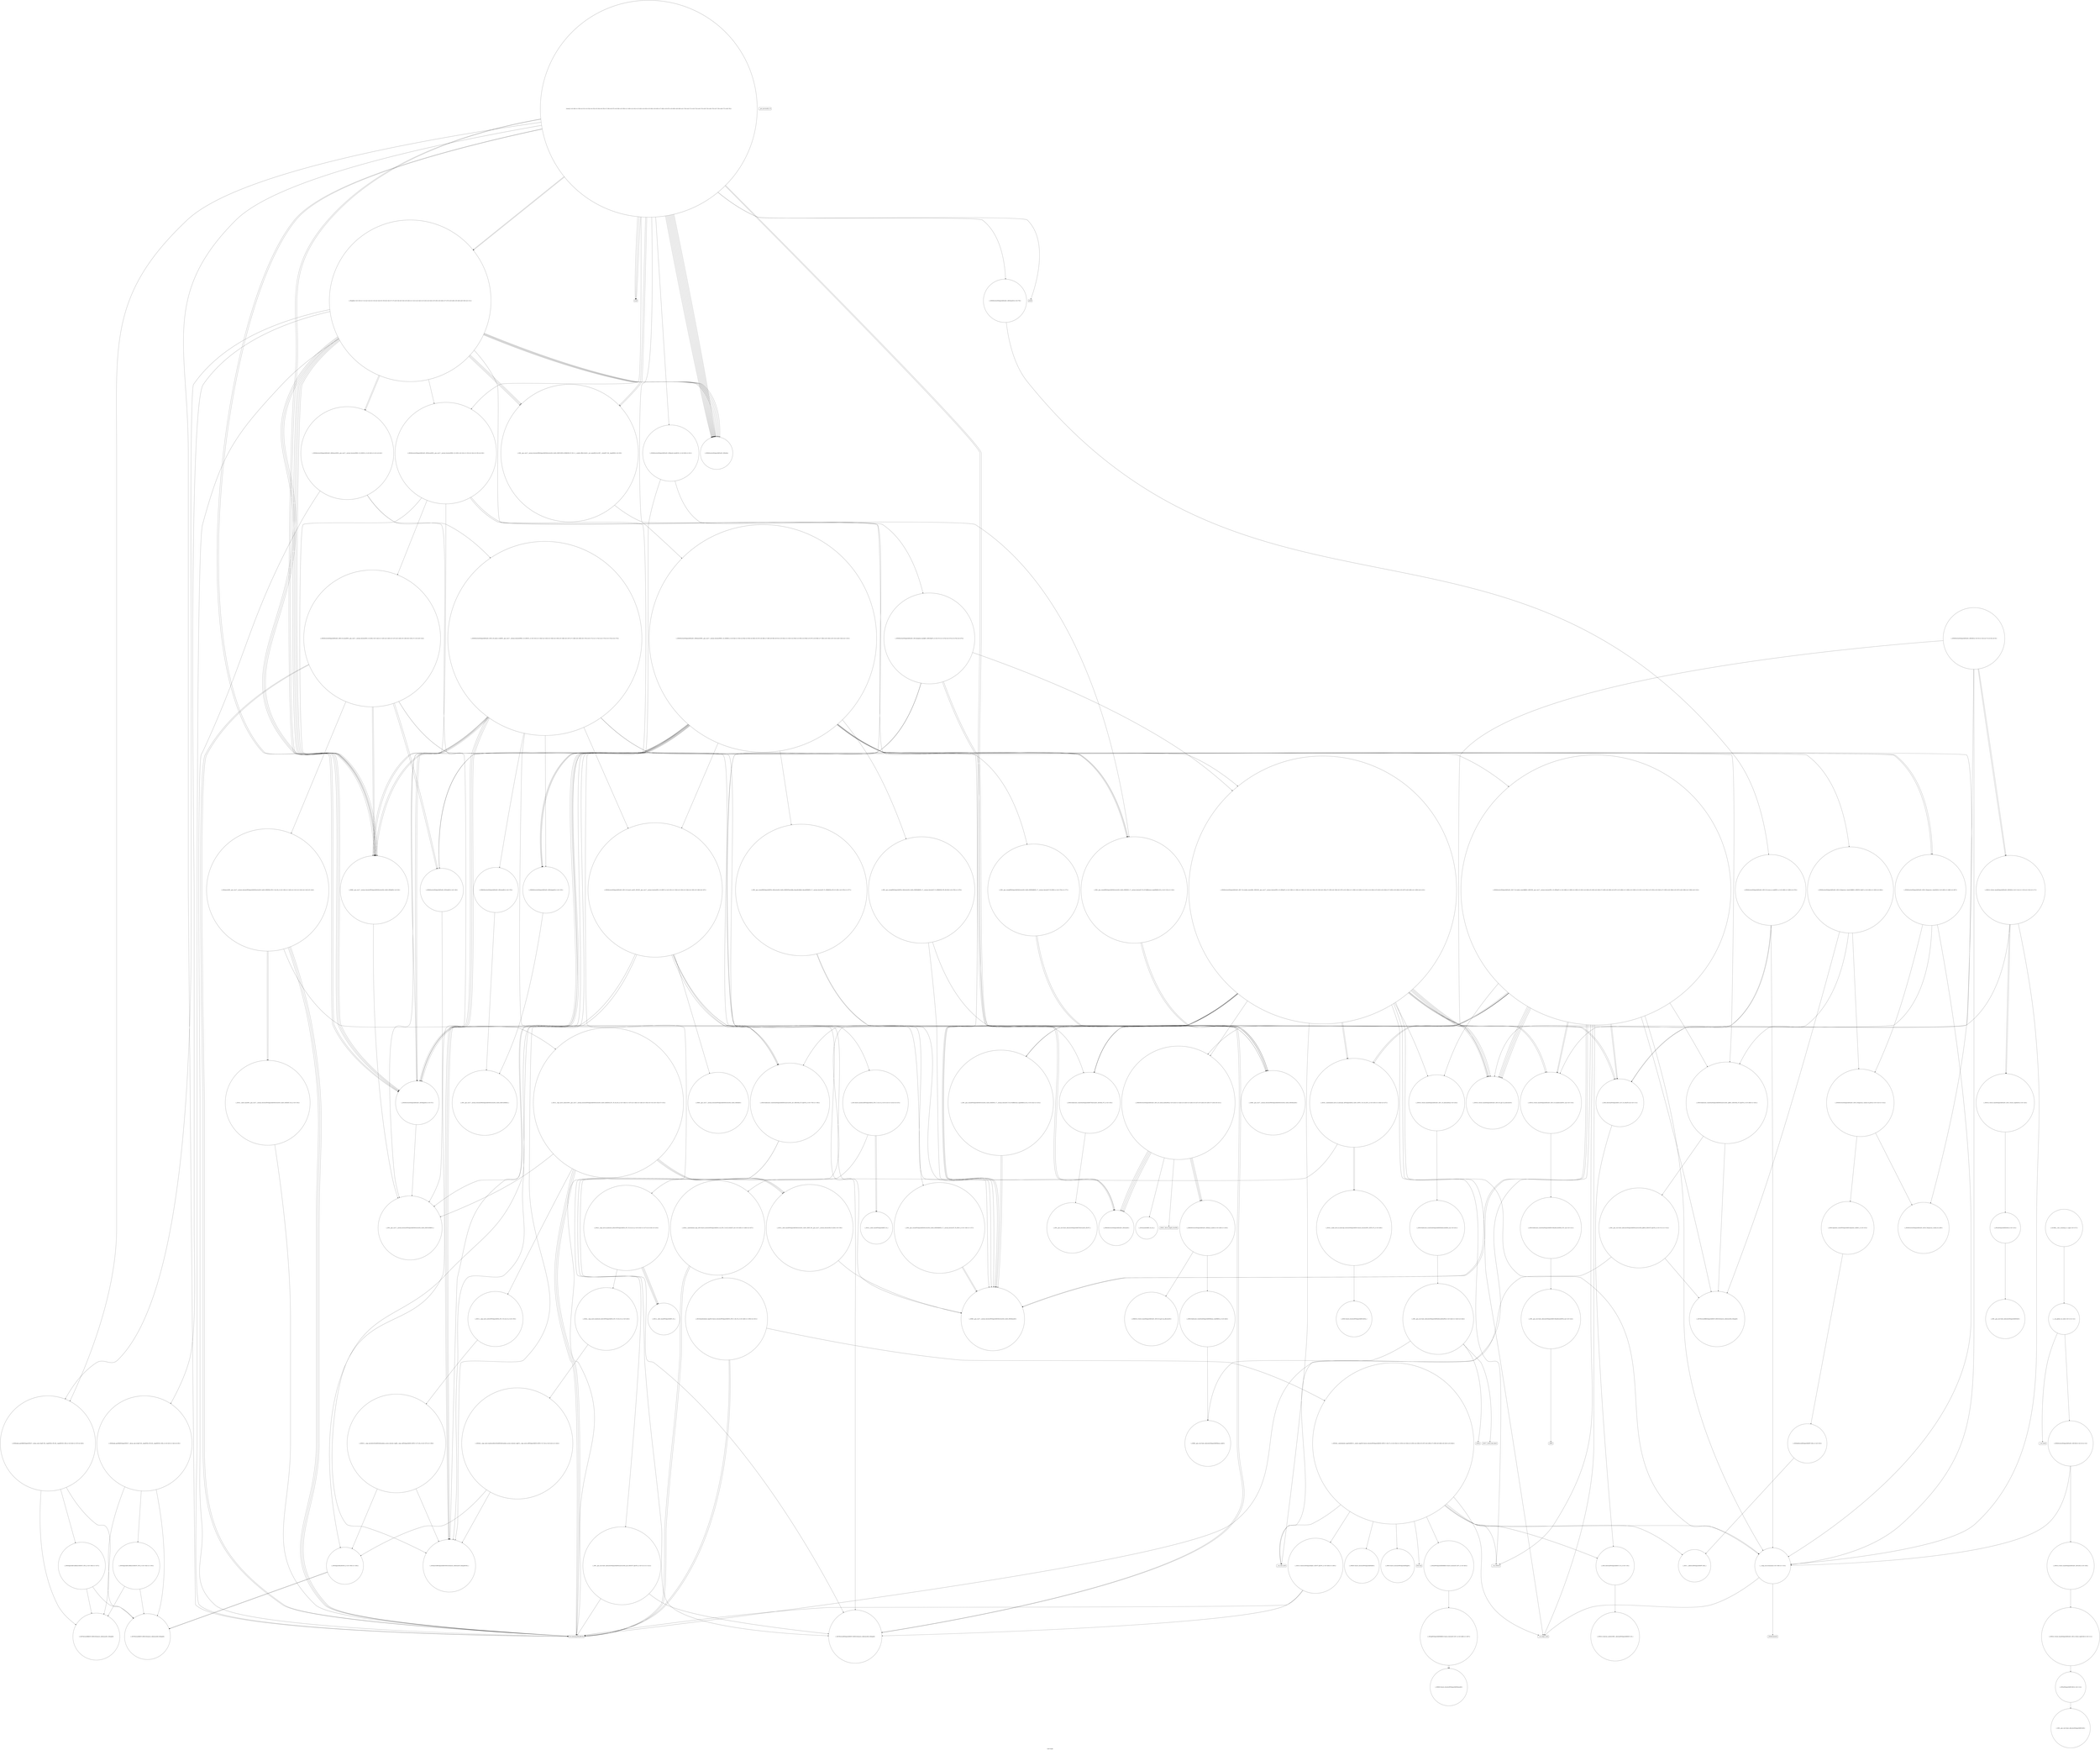 digraph "Call Graph" {
	label="Call Graph";

	Node0x55effb672f00 [shape=record,shape=circle,label="{__cxx_global_var_init|{<s0>1|<s1>2}}"];
	Node0x55effb672f00:s0 -> Node0x55effb672f80[color=black];
	Node0x55effb672f00:s1 -> Node0x55effb982e80[color=black];
	Node0x55effb986a20 [shape=record,shape=circle,label="{_ZNK9__gnu_cxx13new_allocatorISt4pairIiiEE8max_sizeEv}"];
	Node0x55effb983080 [shape=record,shape=Mrecord,label="{llvm.memcpy.p0i8.p0i8.i64}"];
	Node0x55effb984580 [shape=record,shape=circle,label="{_ZSt18uninitialized_copyISt13move_iteratorIPSt4pairIiiEES3_ET0_T_S6_S5_|{<s0>249|<s1>250|<s2>251}}"];
	Node0x55effb984580:s0 -> Node0x55effb983080[color=black];
	Node0x55effb984580:s1 -> Node0x55effb983080[color=black];
	Node0x55effb984580:s2 -> Node0x55effb984600[color=black];
	Node0x55effb983400 [shape=record,shape=circle,label="{_ZSt9make_pairIiRiESt4pairINSt17__decay_and_stripIT_E6__typeENS2_IT0_E6__typeEEOS3_OS6_|{<s0>46|<s1>47|<s2>48}}"];
	Node0x55effb983400:s0 -> Node0x55effb983800[color=black];
	Node0x55effb983400:s1 -> Node0x55effb983780[color=black];
	Node0x55effb983400:s2 -> Node0x55effb983900[color=black];
	Node0x55effb984900 [shape=record,shape=Mrecord,label="{llvm.trap}"];
	Node0x55effb983780 [shape=record,shape=circle,label="{_ZSt7forwardIRiEOT_RNSt16remove_referenceIS1_E4typeE}"];
	Node0x55effb984c80 [shape=record,shape=circle,label="{_ZN9__gnu_cxxeqIPKSt4pairIiiEPS2_St6vectorIS2_SaIS2_EEEEbRKNS_17__normal_iteratorIT_T1_EERKNS9_IT0_SB_EE|{<s0>278|<s1>279}}"];
	Node0x55effb984c80:s0 -> Node0x55effb985c20[color=black];
	Node0x55effb984c80:s1 -> Node0x55effb9857a0[color=black];
	Node0x55effb983b00 [shape=record,shape=Mrecord,label="{__cxa_begin_catch}"];
	Node0x55effb985000 [shape=record,shape=circle,label="{_ZSt7forwardIRKSt4pairIiiEEOT_RNSt16remove_referenceIS4_E4typeE}"];
	Node0x55effb983e80 [shape=record,shape=circle,label="{_ZNSt12_Vector_baseISt4pairIiiESaIS1_EED2Ev|{<s0>114|<s1>115|<s2>116|<s3>117}}"];
	Node0x55effb983e80:s0 -> Node0x55effb984000[color=black];
	Node0x55effb983e80:s1 -> Node0x55effb984080[color=black];
	Node0x55effb983e80:s2 -> Node0x55effb984080[color=black];
	Node0x55effb983e80:s3 -> Node0x55effb983a80[color=black];
	Node0x55effb984200 [shape=record,shape=Mrecord,label="{_ZdlPv}"];
	Node0x55effb9855a0 [shape=record,shape=circle,label="{_ZN9__gnu_cxxneIPSt4pairIiiESt6vectorIS2_SaIS2_EEEEbRKNS_17__normal_iteratorIT_T0_EESC_|{<s0>136|<s1>137}}"];
	Node0x55effb9855a0:s0 -> Node0x55effb9857a0[color=black];
	Node0x55effb9855a0:s1 -> Node0x55effb9857a0[color=black];
	Node0x55effb985920 [shape=record,shape=circle,label="{_ZSt13__copy_move_aILb1EPSt4pairIiiES2_ET1_T0_S4_S3_|{<s0>155}}"];
	Node0x55effb985920:s0 -> Node0x55effb985a20[color=black];
	Node0x55effb985ca0 [shape=record,shape=circle,label="{_ZN9__gnu_cxx17__normal_iteratorIPKSt4pairIiiESt6vectorIS2_SaIS2_EEEC2ERKS4_}"];
	Node0x55effb986020 [shape=record,shape=circle,label="{_ZN9__gnu_cxx13new_allocatorISt4pairIiiEE9constructIS2_JS2_EEEvPT_DpOT0_|{<s0>211|<s1>212}}"];
	Node0x55effb986020:s0 -> Node0x55effb9860a0[color=black];
	Node0x55effb986020:s1 -> Node0x55effb983080[color=black];
	Node0x55effb9863a0 [shape=record,shape=circle,label="{_ZSt12__niter_baseIPSt4pairIiiEET_S3_}"];
	Node0x55effb986720 [shape=record,shape=Mrecord,label="{__cxa_end_catch}"];
	Node0x55effb672f80 [shape=record,shape=circle,label="{_ZNSt6vectorISt4pairIiiESaIS1_EEC2Ev|{<s0>3|<s1>4}}"];
	Node0x55effb672f80:s0 -> Node0x55effb983980[color=black];
	Node0x55effb672f80:s1 -> Node0x55effb983a80[color=black];
	Node0x55effb986aa0 [shape=record,shape=circle,label="{_ZNSt16allocator_traitsISaISt4pairIiiEEE8allocateERS2_m|{<s0>241}}"];
	Node0x55effb986aa0:s0 -> Node0x55effb986b20[color=black];
	Node0x55effb983100 [shape=record,shape=circle,label="{_ZNSt6vectorISt4pairIiiESaIS1_EE5eraseEN9__gnu_cxx17__normal_iteratorIPKS1_S3_EE|{<s0>32|<s1>33|<s2>34|<s3>35|<s4>36}}"];
	Node0x55effb983100:s0 -> Node0x55effb983180[color=black];
	Node0x55effb983100:s1 -> Node0x55effb985520[color=black];
	Node0x55effb983100:s2 -> Node0x55effb984480[color=black];
	Node0x55effb983100:s3 -> Node0x55effb983200[color=black];
	Node0x55effb983100:s4 -> Node0x55effb984400[color=black];
	Node0x55effb984600 [shape=record,shape=circle,label="{_ZNSt20__uninitialized_copyILb0EE13__uninit_copyISt13move_iteratorIPSt4pairIiiEES5_EET0_T_S8_S7_|{<s0>252|<s1>253|<s2>254|<s3>255|<s4>256|<s5>257|<s6>258|<s7>259|<s8>260|<s9>261|<s10>262}}"];
	Node0x55effb984600:s0 -> Node0x55effb984680[color=black];
	Node0x55effb984600:s1 -> Node0x55effb984780[color=black];
	Node0x55effb984600:s2 -> Node0x55effb984800[color=black];
	Node0x55effb984600:s3 -> Node0x55effb984700[color=black];
	Node0x55effb984600:s4 -> Node0x55effb984880[color=black];
	Node0x55effb984600:s5 -> Node0x55effb983b00[color=black];
	Node0x55effb984600:s6 -> Node0x55effb983f00[color=black];
	Node0x55effb984600:s7 -> Node0x55effb9866a0[color=black];
	Node0x55effb984600:s8 -> Node0x55effb986720[color=black];
	Node0x55effb984600:s9 -> Node0x55effb984900[color=black];
	Node0x55effb984600:s10 -> Node0x55effb983a80[color=black];
	Node0x55effb983480 [shape=record,shape=circle,label="{main|{<s0>49|<s1>50|<s2>51|<s3>52|<s4>53|<s5>54|<s6>55|<s7>56|<s8>57|<s9>58|<s10>59|<s11>60|<s12>61|<s13>62|<s14>63|<s15>64|<s16>65|<s17>66|<s18>67|<s19>68|<s20>69|<s21>70|<s22>71|<s23>72|<s24>73|<s25>74|<s26>75|<s27>76|<s28>77|<s29>78}}"];
	Node0x55effb983480:s0 -> Node0x55effb983500[color=black];
	Node0x55effb983480:s1 -> Node0x55effb983500[color=black];
	Node0x55effb983480:s2 -> Node0x55effb983580[color=black];
	Node0x55effb983480:s3 -> Node0x55effb983400[color=black];
	Node0x55effb983480:s4 -> Node0x55effb983600[color=black];
	Node0x55effb983480:s5 -> Node0x55effb983500[color=black];
	Node0x55effb983480:s6 -> Node0x55effb982f00[color=black];
	Node0x55effb983480:s7 -> Node0x55effb982f00[color=black];
	Node0x55effb983480:s8 -> Node0x55effb982f80[color=black];
	Node0x55effb983480:s9 -> Node0x55effb983000[color=black];
	Node0x55effb983480:s10 -> Node0x55effb983000[color=black];
	Node0x55effb983480:s11 -> Node0x55effb983000[color=black];
	Node0x55effb983480:s12 -> Node0x55effb983080[color=black];
	Node0x55effb983480:s13 -> Node0x55effb983180[color=black];
	Node0x55effb983480:s14 -> Node0x55effb983200[color=black];
	Node0x55effb983480:s15 -> Node0x55effb983280[color=black];
	Node0x55effb983480:s16 -> Node0x55effb983100[color=black];
	Node0x55effb983480:s17 -> Node0x55effb983180[color=black];
	Node0x55effb983480:s18 -> Node0x55effb983200[color=black];
	Node0x55effb983480:s19 -> Node0x55effb983280[color=black];
	Node0x55effb983480:s20 -> Node0x55effb983680[color=black];
	Node0x55effb983480:s21 -> Node0x55effb983000[color=black];
	Node0x55effb983480:s22 -> Node0x55effb983000[color=black];
	Node0x55effb983480:s23 -> Node0x55effb982f80[color=black];
	Node0x55effb983480:s24 -> Node0x55effb983000[color=black];
	Node0x55effb983480:s25 -> Node0x55effb983000[color=black];
	Node0x55effb983480:s26 -> Node0x55effb983000[color=black];
	Node0x55effb983480:s27 -> Node0x55effb983000[color=black];
	Node0x55effb983480:s28 -> Node0x55effb983000[color=black];
	Node0x55effb983480:s29 -> Node0x55effb983700[color=black];
	Node0x55effb984980 [shape=record,shape=circle,label="{_ZSteqIPSt4pairIiiEEbRKSt13move_iteratorIT_ES7_|{<s0>266|<s1>267}}"];
	Node0x55effb984980:s0 -> Node0x55effb984a00[color=black];
	Node0x55effb984980:s1 -> Node0x55effb984a00[color=black];
	Node0x55effb983800 [shape=record,shape=circle,label="{_ZSt7forwardIiEOT_RNSt16remove_referenceIS0_E4typeE}"];
	Node0x55effb984d00 [shape=record,shape=circle,label="{_ZNSt16allocator_traitsISaISt4pairIiiEEE9constructIS1_JRKS1_EEEvRS2_PT_DpOT0_|{<s0>280|<s1>281}}"];
	Node0x55effb984d00:s0 -> Node0x55effb985000[color=black];
	Node0x55effb984d00:s1 -> Node0x55effb984f80[color=black];
	Node0x55effb983b80 [shape=record,shape=Mrecord,label="{_ZSt9terminatev}"];
	Node0x55effb985080 [shape=record,shape=circle,label="{_ZNSt6vectorISt4pairIiiESaIS1_EE16_Temporary_value6_M_ptrEv|{<s0>313|<s1>314}}"];
	Node0x55effb985080:s0 -> Node0x55effb984e00[color=black];
	Node0x55effb985080:s1 -> Node0x55effb985100[color=black];
	Node0x55effb983f00 [shape=record,shape=circle,label="{_ZSt8_DestroyIPSt4pairIiiEEvT_S3_|{<s0>118}}"];
	Node0x55effb983f00:s0 -> Node0x55effb983f80[color=black];
	Node0x55effb984280 [shape=record,shape=circle,label="{_ZNSaISt4pairIiiEED2Ev|{<s0>123}}"];
	Node0x55effb984280:s0 -> Node0x55effb984300[color=black];
	Node0x55effb985620 [shape=record,shape=circle,label="{_ZNSt6vectorISt4pairIiiESaIS1_EE3endEv|{<s0>138}}"];
	Node0x55effb985620:s0 -> Node0x55effb984380[color=black];
	Node0x55effb9859a0 [shape=record,shape=circle,label="{_ZSt12__niter_baseIPSt4pairIiiESt6vectorIS1_SaIS1_EEET_N9__gnu_cxx17__normal_iteratorIS6_T0_EE|{<s0>156}}"];
	Node0x55effb9859a0:s0 -> Node0x55effb9857a0[color=black];
	Node0x55effb985d20 [shape=record,shape=circle,label="{_ZNSt6vectorISt4pairIiiESaIS1_EE14_M_insert_rvalEN9__gnu_cxx17__normal_iteratorIPKS1_S3_EEOS1_|{<s0>161|<s1>162|<s2>163|<s3>164|<s4>165|<s5>166|<s6>167|<s7>168|<s8>169|<s9>170|<s10>171|<s11>172|<s12>173|<s13>174|<s14>175}}"];
	Node0x55effb985d20:s0 -> Node0x55effb985520[color=black];
	Node0x55effb985d20:s1 -> Node0x55effb984480[color=black];
	Node0x55effb985d20:s2 -> Node0x55effb985e20[color=black];
	Node0x55effb985d20:s3 -> Node0x55effb985da0[color=black];
	Node0x55effb985d20:s4 -> Node0x55effb985aa0[color=black];
	Node0x55effb985d20:s5 -> Node0x55effb985ea0[color=black];
	Node0x55effb985d20:s6 -> Node0x55effb983180[color=black];
	Node0x55effb985d20:s7 -> Node0x55effb983200[color=black];
	Node0x55effb985d20:s8 -> Node0x55effb985aa0[color=black];
	Node0x55effb985d20:s9 -> Node0x55effb985f20[color=black];
	Node0x55effb985d20:s10 -> Node0x55effb983180[color=black];
	Node0x55effb985d20:s11 -> Node0x55effb983200[color=black];
	Node0x55effb985d20:s12 -> Node0x55effb985aa0[color=black];
	Node0x55effb985d20:s13 -> Node0x55effb985fa0[color=black];
	Node0x55effb985d20:s14 -> Node0x55effb984380[color=black];
	Node0x55effb9860a0 [shape=record,shape=circle,label="{_ZSt7forwardISt4pairIiiEEOT_RNSt16remove_referenceIS2_E4typeE}"];
	Node0x55effb986420 [shape=record,shape=circle,label="{_ZNSt20__copy_move_backwardILb1ELb0ESt26random_access_iterator_tagE13__copy_move_bIPSt4pairIiiES5_EET0_T_S7_S6_|{<s0>221|<s1>222}}"];
	Node0x55effb986420:s0 -> Node0x55effb985aa0[color=black];
	Node0x55effb986420:s1 -> Node0x55effb985b20[color=black];
	Node0x55effb9867a0 [shape=record,shape=circle,label="{_ZNKSt6vectorISt4pairIiiESaIS1_EE8max_sizeEv|{<s0>238|<s1>239}}"];
	Node0x55effb9867a0:s0 -> Node0x55effb9869a0[color=black];
	Node0x55effb9867a0:s1 -> Node0x55effb986920[color=black];
	Node0x55effb982e00 [shape=record,shape=circle,label="{_ZNSt6vectorISt4pairIiiESaIS1_EED2Ev|{<s0>5|<s1>6|<s2>7|<s3>8|<s4>9}}"];
	Node0x55effb982e00:s0 -> Node0x55effb983e00[color=black];
	Node0x55effb982e00:s1 -> Node0x55effb983d80[color=black];
	Node0x55effb982e00:s2 -> Node0x55effb983e80[color=black];
	Node0x55effb982e00:s3 -> Node0x55effb983e80[color=black];
	Node0x55effb982e00:s4 -> Node0x55effb983a80[color=black];
	Node0x55effb986b20 [shape=record,shape=circle,label="{_ZN9__gnu_cxx13new_allocatorISt4pairIiiEE8allocateEmPKv|{<s0>242|<s1>243|<s2>244}}"];
	Node0x55effb986b20:s0 -> Node0x55effb986a20[color=black];
	Node0x55effb986b20:s1 -> Node0x55effb986ba0[color=black];
	Node0x55effb986b20:s2 -> Node0x55effb986c20[color=black];
	Node0x55effb983180 [shape=record,shape=circle,label="{_ZNSt6vectorISt4pairIiiESaIS1_EE5beginEv|{<s0>37}}"];
	Node0x55effb983180:s0 -> Node0x55effb984380[color=black];
	Node0x55effb984680 [shape=record,shape=circle,label="{_ZStneIPSt4pairIiiEEbRKSt13move_iteratorIT_ES7_|{<s0>263}}"];
	Node0x55effb984680:s0 -> Node0x55effb984980[color=black];
	Node0x55effb983500 [shape=record,shape=Mrecord,label="{scanf}"];
	Node0x55effb984a00 [shape=record,shape=circle,label="{_ZNKSt13move_iteratorIPSt4pairIiiEE4baseEv}"];
	Node0x55effb983880 [shape=record,shape=circle,label="{_ZNSt4pairIiiEC2IRiiLb1EEEOT_OT0_|{<s0>104|<s1>105}}"];
	Node0x55effb983880:s0 -> Node0x55effb983780[color=black];
	Node0x55effb983880:s1 -> Node0x55effb983800[color=black];
	Node0x55effb984d80 [shape=record,shape=circle,label="{_ZNSt6vectorISt4pairIiiESaIS1_EE16_Temporary_valueC2IJRKS1_EEEPS3_DpOT_|{<s0>282|<s1>283|<s2>284}}"];
	Node0x55effb984d80:s0 -> Node0x55effb985080[color=black];
	Node0x55effb984d80:s1 -> Node0x55effb985000[color=black];
	Node0x55effb984d80:s2 -> Node0x55effb984d00[color=black];
	Node0x55effb983c00 [shape=record,shape=circle,label="{_ZNSt12_Vector_baseISt4pairIiiESaIS1_EE12_Vector_implC2Ev|{<s0>111}}"];
	Node0x55effb983c00:s0 -> Node0x55effb983c80[color=black];
	Node0x55effb985100 [shape=record,shape=circle,label="{_ZNSt14pointer_traitsIPSt4pairIiiEE10pointer_toERS1_|{<s0>315}}"];
	Node0x55effb985100:s0 -> Node0x55effb985180[color=black];
	Node0x55effb983f80 [shape=record,shape=circle,label="{_ZNSt12_Destroy_auxILb1EE9__destroyIPSt4pairIiiEEEvT_S5_}"];
	Node0x55effb984300 [shape=record,shape=circle,label="{_ZN9__gnu_cxx13new_allocatorISt4pairIiiEED2Ev}"];
	Node0x55effb9856a0 [shape=record,shape=circle,label="{_ZSt4moveIN9__gnu_cxx17__normal_iteratorIPSt4pairIiiESt6vectorIS3_SaIS3_EEEES8_ET0_T_SA_S9_|{<s0>139|<s1>140|<s2>141|<s3>142|<s4>143|<s5>144}}"];
	Node0x55effb9856a0:s0 -> Node0x55effb983080[color=black];
	Node0x55effb9856a0:s1 -> Node0x55effb9858a0[color=black];
	Node0x55effb9856a0:s2 -> Node0x55effb983080[color=black];
	Node0x55effb9856a0:s3 -> Node0x55effb9858a0[color=black];
	Node0x55effb9856a0:s4 -> Node0x55effb983080[color=black];
	Node0x55effb9856a0:s5 -> Node0x55effb985820[color=black];
	Node0x55effb985a20 [shape=record,shape=circle,label="{_ZNSt11__copy_moveILb1ELb0ESt26random_access_iterator_tagE8__copy_mIPSt4pairIiiES5_EET0_T_S7_S6_|{<s0>157|<s1>158}}"];
	Node0x55effb985a20:s0 -> Node0x55effb985aa0[color=black];
	Node0x55effb985a20:s1 -> Node0x55effb985b20[color=black];
	Node0x55effb985da0 [shape=record,shape=circle,label="{_ZN9__gnu_cxxeqIPKSt4pairIiiESt6vectorIS2_SaIS2_EEEEbRKNS_17__normal_iteratorIT_T0_EESD_|{<s0>176|<s1>177}}"];
	Node0x55effb985da0:s0 -> Node0x55effb985c20[color=black];
	Node0x55effb985da0:s1 -> Node0x55effb985c20[color=black];
	Node0x55effb986120 [shape=record,shape=circle,label="{_ZSt13move_backwardIPSt4pairIiiES2_ET0_T_S4_S3_|{<s0>213|<s1>214|<s2>215}}"];
	Node0x55effb986120:s0 -> Node0x55effb9862a0[color=black];
	Node0x55effb986120:s1 -> Node0x55effb9862a0[color=black];
	Node0x55effb986120:s2 -> Node0x55effb986220[color=black];
	Node0x55effb9864a0 [shape=record,shape=circle,label="{_ZNKSt6vectorISt4pairIiiESaIS1_EE12_M_check_lenEmPKc|{<s0>223|<s1>224|<s2>225|<s3>226|<s4>227|<s5>228|<s6>229|<s7>230|<s8>231}}"];
	Node0x55effb9864a0:s0 -> Node0x55effb9867a0[color=black];
	Node0x55effb9864a0:s1 -> Node0x55effb982f80[color=black];
	Node0x55effb9864a0:s2 -> Node0x55effb986820[color=black];
	Node0x55effb9864a0:s3 -> Node0x55effb982f80[color=black];
	Node0x55effb9864a0:s4 -> Node0x55effb982f80[color=black];
	Node0x55effb9864a0:s5 -> Node0x55effb9868a0[color=black];
	Node0x55effb9864a0:s6 -> Node0x55effb982f80[color=black];
	Node0x55effb9864a0:s7 -> Node0x55effb9867a0[color=black];
	Node0x55effb9864a0:s8 -> Node0x55effb9867a0[color=black];
	Node0x55effb986820 [shape=record,shape=Mrecord,label="{_ZSt20__throw_length_errorPKc}"];
	Node0x55effb982e80 [shape=record,shape=Mrecord,label="{__cxa_atexit}"];
	Node0x55effb986ba0 [shape=record,shape=Mrecord,label="{_ZSt17__throw_bad_allocv}"];
	Node0x55effb983200 [shape=record,shape=circle,label="{_ZNK9__gnu_cxx17__normal_iteratorIPSt4pairIiiESt6vectorIS2_SaIS2_EEEplEl|{<s0>38}}"];
	Node0x55effb983200:s0 -> Node0x55effb984380[color=black];
	Node0x55effb984700 [shape=record,shape=circle,label="{_ZSt10_ConstructISt4pairIiiEJS1_EEvPT_DpOT0_|{<s0>264|<s1>265}}"];
	Node0x55effb984700:s0 -> Node0x55effb9860a0[color=black];
	Node0x55effb984700:s1 -> Node0x55effb983080[color=black];
	Node0x55effb983580 [shape=record,shape=circle,label="{_ZNSt6vectorISt4pairIiiESaIS1_EE5clearEv|{<s0>79}}"];
	Node0x55effb983580:s0 -> Node0x55effb984b00[color=black];
	Node0x55effb984a80 [shape=record,shape=circle,label="{_ZNSt13move_iteratorIPSt4pairIiiEEC2ES2_}"];
	Node0x55effb983900 [shape=record,shape=circle,label="{_ZNSt4pairIiiEC2IiRiLb1EEEOT_OT0_|{<s0>106|<s1>107}}"];
	Node0x55effb983900:s0 -> Node0x55effb983800[color=black];
	Node0x55effb983900:s1 -> Node0x55effb983780[color=black];
	Node0x55effb984e00 [shape=record,shape=circle,label="{_ZNSt6vectorISt4pairIiiESaIS1_EE16_Temporary_value6_M_valEv}"];
	Node0x55effb983c80 [shape=record,shape=circle,label="{_ZNSaISt4pairIiiEEC2Ev|{<s0>112}}"];
	Node0x55effb983c80:s0 -> Node0x55effb983d00[color=black];
	Node0x55effb985180 [shape=record,shape=circle,label="{_ZSt9addressofISt4pairIiiEEPT_RS2_|{<s0>316}}"];
	Node0x55effb985180:s0 -> Node0x55effb984780[color=black];
	Node0x55effb984000 [shape=record,shape=circle,label="{_ZNSt12_Vector_baseISt4pairIiiESaIS1_EE13_M_deallocateEPS1_m|{<s0>119}}"];
	Node0x55effb984000:s0 -> Node0x55effb984100[color=black];
	Node0x55effb984380 [shape=record,shape=circle,label="{_ZN9__gnu_cxx17__normal_iteratorIPSt4pairIiiESt6vectorIS2_SaIS2_EEEC2ERKS3_}"];
	Node0x55effb985720 [shape=record,shape=circle,label="{_ZNSt16allocator_traitsISaISt4pairIiiEEE7destroyIS1_EEvRS2_PT_|{<s0>145}}"];
	Node0x55effb985720:s0 -> Node0x55effb985ba0[color=black];
	Node0x55effb985aa0 [shape=record,shape=circle,label="{_ZSt4moveIRSt4pairIiiEEONSt16remove_referenceIT_E4typeEOS4_}"];
	Node0x55effb985e20 [shape=record,shape=circle,label="{_ZNKSt6vectorISt4pairIiiESaIS1_EE4cendEv|{<s0>178}}"];
	Node0x55effb985e20:s0 -> Node0x55effb985ca0[color=black];
	Node0x55effb9861a0 [shape=record,shape=circle,label="{_ZNK9__gnu_cxx17__normal_iteratorIPSt4pairIiiESt6vectorIS2_SaIS2_EEEdeEv}"];
	Node0x55effb986520 [shape=record,shape=circle,label="{_ZN9__gnu_cxxmiIPSt4pairIiiESt6vectorIS2_SaIS2_EEEENS_17__normal_iteratorIT_T0_E15difference_typeERKSA_SD_|{<s0>232|<s1>233}}"];
	Node0x55effb986520:s0 -> Node0x55effb9857a0[color=black];
	Node0x55effb986520:s1 -> Node0x55effb9857a0[color=black];
	Node0x55effb9868a0 [shape=record,shape=circle,label="{_ZSt3maxImERKT_S2_S2_}"];
	Node0x55effb982f00 [shape=record,shape=circle,label="{_Z5spliti|{<s0>10|<s1>11|<s2>12|<s3>13|<s4>14|<s5>15|<s6>16|<s7>17|<s8>18|<s9>19|<s10>20|<s11>21|<s12>22|<s13>23|<s14>24|<s15>25|<s16>26|<s17>27|<s18>28|<s19>29|<s20>30|<s21>31}}"];
	Node0x55effb982f00:s0 -> Node0x55effb982f80[color=black];
	Node0x55effb982f00:s1 -> Node0x55effb983000[color=black];
	Node0x55effb982f00:s2 -> Node0x55effb983000[color=black];
	Node0x55effb982f00:s3 -> Node0x55effb983000[color=black];
	Node0x55effb982f00:s4 -> Node0x55effb983080[color=black];
	Node0x55effb982f00:s5 -> Node0x55effb983180[color=black];
	Node0x55effb982f00:s6 -> Node0x55effb983200[color=black];
	Node0x55effb982f00:s7 -> Node0x55effb983280[color=black];
	Node0x55effb982f00:s8 -> Node0x55effb983100[color=black];
	Node0x55effb982f00:s9 -> Node0x55effb983180[color=black];
	Node0x55effb982f00:s10 -> Node0x55effb983200[color=black];
	Node0x55effb982f00:s11 -> Node0x55effb983280[color=black];
	Node0x55effb982f00:s12 -> Node0x55effb983380[color=black];
	Node0x55effb982f00:s13 -> Node0x55effb983300[color=black];
	Node0x55effb982f00:s14 -> Node0x55effb983180[color=black];
	Node0x55effb982f00:s15 -> Node0x55effb983200[color=black];
	Node0x55effb982f00:s16 -> Node0x55effb983200[color=black];
	Node0x55effb982f00:s17 -> Node0x55effb983280[color=black];
	Node0x55effb982f00:s18 -> Node0x55effb983400[color=black];
	Node0x55effb982f00:s19 -> Node0x55effb983300[color=black];
	Node0x55effb982f00:s20 -> Node0x55effb983000[color=black];
	Node0x55effb982f00:s21 -> Node0x55effb983000[color=black];
	Node0x55effb986c20 [shape=record,shape=Mrecord,label="{_Znwm}"];
	Node0x55effb983280 [shape=record,shape=circle,label="{_ZN9__gnu_cxx17__normal_iteratorIPKSt4pairIiiESt6vectorIS2_SaIS2_EEEC2IPS2_EERKNS0_IT_NS_11__enable_ifIXsr3std10__are_sameISB_SA_EE7__valueES7_E6__typeEEE|{<s0>39}}"];
	Node0x55effb983280:s0 -> Node0x55effb9857a0[color=black];
	Node0x55effb984780 [shape=record,shape=circle,label="{_ZSt11__addressofISt4pairIiiEEPT_RS2_}"];
	Node0x55effb983600 [shape=record,shape=circle,label="{_ZNSt6vectorISt4pairIiiESaIS1_EE9push_backEOS1_|{<s0>80|<s1>81}}"];
	Node0x55effb983600:s0 -> Node0x55effb985aa0[color=black];
	Node0x55effb983600:s1 -> Node0x55effb984b80[color=black];
	Node0x55effb984b00 [shape=record,shape=circle,label="{_ZNSt6vectorISt4pairIiiESaIS1_EE15_M_erase_at_endEPS1_|{<s0>268|<s1>269|<s2>270}}"];
	Node0x55effb984b00:s0 -> Node0x55effb983e00[color=black];
	Node0x55effb984b00:s1 -> Node0x55effb983d80[color=black];
	Node0x55effb984b00:s2 -> Node0x55effb983a80[color=black];
	Node0x55effb983980 [shape=record,shape=circle,label="{_ZNSt12_Vector_baseISt4pairIiiESaIS1_EEC2Ev|{<s0>108}}"];
	Node0x55effb983980:s0 -> Node0x55effb983c00[color=black];
	Node0x55effb984e80 [shape=record,shape=circle,label="{_ZNSt6vectorISt4pairIiiESaIS1_EE16_Temporary_valueD2Ev|{<s0>285|<s1>286|<s2>287}}"];
	Node0x55effb984e80:s0 -> Node0x55effb985080[color=black];
	Node0x55effb984e80:s1 -> Node0x55effb985720[color=black];
	Node0x55effb984e80:s2 -> Node0x55effb983a80[color=black];
	Node0x55effb983d00 [shape=record,shape=circle,label="{_ZN9__gnu_cxx13new_allocatorISt4pairIiiEEC2Ev}"];
	Node0x55effb985200 [shape=record,shape=circle,label="{_GLOBAL__sub_I_semiexp_0_1.cpp|{<s0>317}}"];
	Node0x55effb985200:s0 -> Node0x55effb672f00[color=black];
	Node0x55effb984080 [shape=record,shape=circle,label="{_ZNSt12_Vector_baseISt4pairIiiESaIS1_EE12_Vector_implD2Ev|{<s0>120}}"];
	Node0x55effb984080:s0 -> Node0x55effb984280[color=black];
	Node0x55effb984400 [shape=record,shape=circle,label="{_ZNSt6vectorISt4pairIiiESaIS1_EE8_M_eraseEN9__gnu_cxx17__normal_iteratorIPS1_S3_EE|{<s0>124|<s1>125|<s2>126|<s3>127|<s4>128|<s5>129|<s6>130|<s7>131|<s8>132}}"];
	Node0x55effb984400:s0 -> Node0x55effb983200[color=black];
	Node0x55effb984400:s1 -> Node0x55effb985620[color=black];
	Node0x55effb984400:s2 -> Node0x55effb9855a0[color=black];
	Node0x55effb984400:s3 -> Node0x55effb983200[color=black];
	Node0x55effb984400:s4 -> Node0x55effb985620[color=black];
	Node0x55effb984400:s5 -> Node0x55effb983080[color=black];
	Node0x55effb984400:s6 -> Node0x55effb9856a0[color=black];
	Node0x55effb984400:s7 -> Node0x55effb985720[color=black];
	Node0x55effb984400:s8 -> Node0x55effb983080[color=black];
	Node0x55effb9857a0 [shape=record,shape=circle,label="{_ZNK9__gnu_cxx17__normal_iteratorIPSt4pairIiiESt6vectorIS2_SaIS2_EEE4baseEv}"];
	Node0x55effb985b20 [shape=record,shape=circle,label="{_ZNSt4pairIiiEaSEOS0_|{<s0>159|<s1>160}}"];
	Node0x55effb985b20:s0 -> Node0x55effb983800[color=black];
	Node0x55effb985b20:s1 -> Node0x55effb983800[color=black];
	Node0x55effb985ea0 [shape=record,shape=circle,label="{_ZNSt16allocator_traitsISaISt4pairIiiEEE9constructIS1_JS1_EEEvRS2_PT_DpOT0_|{<s0>179|<s1>180}}"];
	Node0x55effb985ea0:s0 -> Node0x55effb9860a0[color=black];
	Node0x55effb985ea0:s1 -> Node0x55effb986020[color=black];
	Node0x55effb986220 [shape=record,shape=circle,label="{_ZSt23__copy_move_backward_a2ILb1EPSt4pairIiiES2_ET1_T0_S4_S3_|{<s0>216|<s1>217|<s2>218|<s3>219}}"];
	Node0x55effb986220:s0 -> Node0x55effb9863a0[color=black];
	Node0x55effb986220:s1 -> Node0x55effb9863a0[color=black];
	Node0x55effb986220:s2 -> Node0x55effb9863a0[color=black];
	Node0x55effb986220:s3 -> Node0x55effb986320[color=black];
	Node0x55effb9865a0 [shape=record,shape=circle,label="{_ZNSt12_Vector_baseISt4pairIiiESaIS1_EE11_M_allocateEm|{<s0>234}}"];
	Node0x55effb9865a0:s0 -> Node0x55effb986aa0[color=black];
	Node0x55effb986920 [shape=record,shape=circle,label="{_ZNSt16allocator_traitsISaISt4pairIiiEEE8max_sizeERKS2_|{<s0>240}}"];
	Node0x55effb986920:s0 -> Node0x55effb986a20[color=black];
	Node0x55effb982f80 [shape=record,shape=circle,label="{_ZNKSt6vectorISt4pairIiiESaIS1_EE4sizeEv}"];
	Node0x55effb986ca0 [shape=record,shape=circle,label="{_ZSt22__uninitialized_copy_aISt13move_iteratorIPSt4pairIiiEES3_S2_ET0_T_S6_S5_RSaIT1_E|{<s0>245|<s1>246|<s2>247}}"];
	Node0x55effb986ca0:s0 -> Node0x55effb983080[color=black];
	Node0x55effb986ca0:s1 -> Node0x55effb983080[color=black];
	Node0x55effb986ca0:s2 -> Node0x55effb984580[color=black];
	Node0x55effb983300 [shape=record,shape=circle,label="{_ZNSt6vectorISt4pairIiiESaIS1_EE6insertEN9__gnu_cxx17__normal_iteratorIPKS1_S3_EEOS1_|{<s0>40|<s1>41|<s2>42}}"];
	Node0x55effb983300:s0 -> Node0x55effb983080[color=black];
	Node0x55effb983300:s1 -> Node0x55effb985aa0[color=black];
	Node0x55effb983300:s2 -> Node0x55effb985d20[color=black];
	Node0x55effb984800 [shape=record,shape=circle,label="{_ZNKSt13move_iteratorIPSt4pairIiiEEdeEv}"];
	Node0x55effb983680 [shape=record,shape=circle,label="{_ZNSt6vectorISt4pairIiiESaIS1_EE6insertEN9__gnu_cxx17__normal_iteratorIPKS1_S3_EERS6_|{<s0>82|<s1>83|<s2>84|<s3>85|<s4>86|<s5>87|<s6>88|<s7>89|<s8>90|<s9>91|<s10>92|<s11>93|<s12>94|<s13>95|<s14>96|<s15>97|<s16>98|<s17>99|<s18>100|<s19>101|<s20>102|<s21>103}}"];
	Node0x55effb983680:s0 -> Node0x55effb983180[color=black];
	Node0x55effb983680:s1 -> Node0x55effb984c00[color=black];
	Node0x55effb983680:s2 -> Node0x55effb985620[color=black];
	Node0x55effb983680:s3 -> Node0x55effb984c80[color=black];
	Node0x55effb983680:s4 -> Node0x55effb984d00[color=black];
	Node0x55effb983680:s5 -> Node0x55effb983180[color=black];
	Node0x55effb983680:s6 -> Node0x55effb985520[color=black];
	Node0x55effb983680:s7 -> Node0x55effb984480[color=black];
	Node0x55effb983680:s8 -> Node0x55effb983200[color=black];
	Node0x55effb983680:s9 -> Node0x55effb984d80[color=black];
	Node0x55effb983680:s10 -> Node0x55effb983080[color=black];
	Node0x55effb983680:s11 -> Node0x55effb984e00[color=black];
	Node0x55effb983680:s12 -> Node0x55effb985aa0[color=black];
	Node0x55effb983680:s13 -> Node0x55effb985f20[color=black];
	Node0x55effb983680:s14 -> Node0x55effb984e80[color=black];
	Node0x55effb983680:s15 -> Node0x55effb984e80[color=black];
	Node0x55effb983680:s16 -> Node0x55effb983180[color=black];
	Node0x55effb983680:s17 -> Node0x55effb985520[color=black];
	Node0x55effb983680:s18 -> Node0x55effb984480[color=black];
	Node0x55effb983680:s19 -> Node0x55effb983200[color=black];
	Node0x55effb983680:s20 -> Node0x55effb984f00[color=black];
	Node0x55effb983680:s21 -> Node0x55effb984380[color=black];
	Node0x55effb984b80 [shape=record,shape=circle,label="{_ZNSt6vectorISt4pairIiiESaIS1_EE12emplace_backIJS1_EEEvDpOT_|{<s0>271|<s1>272|<s2>273|<s3>274|<s4>275}}"];
	Node0x55effb984b80:s0 -> Node0x55effb9860a0[color=black];
	Node0x55effb984b80:s1 -> Node0x55effb985ea0[color=black];
	Node0x55effb984b80:s2 -> Node0x55effb985620[color=black];
	Node0x55effb984b80:s3 -> Node0x55effb9860a0[color=black];
	Node0x55effb984b80:s4 -> Node0x55effb985fa0[color=black];
	Node0x55effb983a00 [shape=record,shape=Mrecord,label="{__gxx_personality_v0}"];
	Node0x55effb984f00 [shape=record,shape=circle,label="{_ZNSt6vectorISt4pairIiiESaIS1_EE17_M_realloc_insertIJRKS1_EEEvN9__gnu_cxx17__normal_iteratorIPS1_S3_EEDpOT_|{<s0>288|<s1>289|<s2>290|<s3>291|<s4>292|<s5>293|<s6>294|<s7>295|<s8>296|<s9>297|<s10>298|<s11>299|<s12>300|<s13>301|<s14>302|<s15>303|<s16>304|<s17>305|<s18>306|<s19>307|<s20>308|<s21>309|<s22>310}}"];
	Node0x55effb984f00:s0 -> Node0x55effb9864a0[color=black];
	Node0x55effb984f00:s1 -> Node0x55effb983180[color=black];
	Node0x55effb984f00:s2 -> Node0x55effb986520[color=black];
	Node0x55effb984f00:s3 -> Node0x55effb9865a0[color=black];
	Node0x55effb984f00:s4 -> Node0x55effb985000[color=black];
	Node0x55effb984f00:s5 -> Node0x55effb984d00[color=black];
	Node0x55effb984f00:s6 -> Node0x55effb9857a0[color=black];
	Node0x55effb984f00:s7 -> Node0x55effb983e00[color=black];
	Node0x55effb984f00:s8 -> Node0x55effb986620[color=black];
	Node0x55effb984f00:s9 -> Node0x55effb9857a0[color=black];
	Node0x55effb984f00:s10 -> Node0x55effb983e00[color=black];
	Node0x55effb984f00:s11 -> Node0x55effb986620[color=black];
	Node0x55effb984f00:s12 -> Node0x55effb983b00[color=black];
	Node0x55effb984f00:s13 -> Node0x55effb985720[color=black];
	Node0x55effb984f00:s14 -> Node0x55effb986720[color=black];
	Node0x55effb984f00:s15 -> Node0x55effb983e00[color=black];
	Node0x55effb984f00:s16 -> Node0x55effb983d80[color=black];
	Node0x55effb984f00:s17 -> Node0x55effb984000[color=black];
	Node0x55effb984f00:s18 -> Node0x55effb9866a0[color=black];
	Node0x55effb984f00:s19 -> Node0x55effb983e00[color=black];
	Node0x55effb984f00:s20 -> Node0x55effb983d80[color=black];
	Node0x55effb984f00:s21 -> Node0x55effb984000[color=black];
	Node0x55effb984f00:s22 -> Node0x55effb983a80[color=black];
	Node0x55effb983d80 [shape=record,shape=circle,label="{_ZSt8_DestroyIPSt4pairIiiES1_EvT_S3_RSaIT0_E|{<s0>113}}"];
	Node0x55effb983d80:s0 -> Node0x55effb983f00[color=black];
	Node0x55effb984100 [shape=record,shape=circle,label="{_ZNSt16allocator_traitsISaISt4pairIiiEEE10deallocateERS2_PS1_m|{<s0>121}}"];
	Node0x55effb984100:s0 -> Node0x55effb984180[color=black];
	Node0x55effb984480 [shape=record,shape=circle,label="{_ZN9__gnu_cxxmiIPKSt4pairIiiESt6vectorIS2_SaIS2_EEEENS_17__normal_iteratorIT_T0_E15difference_typeERKSB_SE_|{<s0>133|<s1>134}}"];
	Node0x55effb984480:s0 -> Node0x55effb985c20[color=black];
	Node0x55effb984480:s1 -> Node0x55effb985c20[color=black];
	Node0x55effb985820 [shape=record,shape=circle,label="{_ZSt14__copy_move_a2ILb1EN9__gnu_cxx17__normal_iteratorIPSt4pairIiiESt6vectorIS3_SaIS3_EEEES8_ET1_T0_SA_S9_|{<s0>146|<s1>147|<s2>148|<s3>149|<s4>150|<s5>151|<s6>152|<s7>153}}"];
	Node0x55effb985820:s0 -> Node0x55effb983080[color=black];
	Node0x55effb985820:s1 -> Node0x55effb9859a0[color=black];
	Node0x55effb985820:s2 -> Node0x55effb983080[color=black];
	Node0x55effb985820:s3 -> Node0x55effb9859a0[color=black];
	Node0x55effb985820:s4 -> Node0x55effb983080[color=black];
	Node0x55effb985820:s5 -> Node0x55effb9859a0[color=black];
	Node0x55effb985820:s6 -> Node0x55effb985920[color=black];
	Node0x55effb985820:s7 -> Node0x55effb984380[color=black];
	Node0x55effb985ba0 [shape=record,shape=circle,label="{_ZN9__gnu_cxx13new_allocatorISt4pairIiiEE7destroyIS2_EEvPT_}"];
	Node0x55effb985f20 [shape=record,shape=circle,label="{_ZNSt6vectorISt4pairIiiESaIS1_EE13_M_insert_auxIS1_EEvN9__gnu_cxx17__normal_iteratorIPS1_S3_EEOT_|{<s0>181|<s1>182|<s2>183|<s3>184|<s4>185|<s5>186|<s6>187}}"];
	Node0x55effb985f20:s0 -> Node0x55effb985aa0[color=black];
	Node0x55effb985f20:s1 -> Node0x55effb985ea0[color=black];
	Node0x55effb985f20:s2 -> Node0x55effb9857a0[color=black];
	Node0x55effb985f20:s3 -> Node0x55effb986120[color=black];
	Node0x55effb985f20:s4 -> Node0x55effb9860a0[color=black];
	Node0x55effb985f20:s5 -> Node0x55effb9861a0[color=black];
	Node0x55effb985f20:s6 -> Node0x55effb985b20[color=black];
	Node0x55effb9862a0 [shape=record,shape=circle,label="{_ZSt12__miter_baseIPSt4pairIiiEET_S3_}"];
	Node0x55effb986620 [shape=record,shape=circle,label="{_ZSt34__uninitialized_move_if_noexcept_aIPSt4pairIiiES2_SaIS1_EET0_T_S5_S4_RT1_|{<s0>235|<s1>236|<s2>237}}"];
	Node0x55effb986620:s0 -> Node0x55effb984500[color=black];
	Node0x55effb986620:s1 -> Node0x55effb984500[color=black];
	Node0x55effb986620:s2 -> Node0x55effb986ca0[color=black];
	Node0x55effb9869a0 [shape=record,shape=circle,label="{_ZNKSt12_Vector_baseISt4pairIiiESaIS1_EE19_M_get_Tp_allocatorEv}"];
	Node0x55effb983000 [shape=record,shape=circle,label="{_ZNSt6vectorISt4pairIiiESaIS1_EEixEm}"];
	Node0x55effb984500 [shape=record,shape=circle,label="{_ZSt32__make_move_if_noexcept_iteratorISt4pairIiiESt13move_iteratorIPS1_EET0_PT_|{<s0>248}}"];
	Node0x55effb984500:s0 -> Node0x55effb984a80[color=black];
	Node0x55effb983380 [shape=record,shape=circle,label="{_ZSt9make_pairIRiiESt4pairINSt17__decay_and_stripIT_E6__typeENS2_IT0_E6__typeEEOS3_OS6_|{<s0>43|<s1>44|<s2>45}}"];
	Node0x55effb983380:s0 -> Node0x55effb983780[color=black];
	Node0x55effb983380:s1 -> Node0x55effb983800[color=black];
	Node0x55effb983380:s2 -> Node0x55effb983880[color=black];
	Node0x55effb984880 [shape=record,shape=circle,label="{_ZNSt13move_iteratorIPSt4pairIiiEEppEv}"];
	Node0x55effb983700 [shape=record,shape=Mrecord,label="{printf}"];
	Node0x55effb984c00 [shape=record,shape=circle,label="{_ZN9__gnu_cxxmiIPKSt4pairIiiEPS2_St6vectorIS2_SaIS2_EEEEDTmicldtfp_4baseEcldtfp0_4baseEERKNS_17__normal_iteratorIT_T1_EERKNSA_IT0_SC_EE|{<s0>276|<s1>277}}"];
	Node0x55effb984c00:s0 -> Node0x55effb985c20[color=black];
	Node0x55effb984c00:s1 -> Node0x55effb9857a0[color=black];
	Node0x55effb983a80 [shape=record,shape=circle,label="{__clang_call_terminate|{<s0>109|<s1>110}}"];
	Node0x55effb983a80:s0 -> Node0x55effb983b00[color=black];
	Node0x55effb983a80:s1 -> Node0x55effb983b80[color=black];
	Node0x55effb984f80 [shape=record,shape=circle,label="{_ZN9__gnu_cxx13new_allocatorISt4pairIiiEE9constructIS2_JRKS2_EEEvPT_DpOT0_|{<s0>311|<s1>312}}"];
	Node0x55effb984f80:s0 -> Node0x55effb985000[color=black];
	Node0x55effb984f80:s1 -> Node0x55effb983080[color=black];
	Node0x55effb983e00 [shape=record,shape=circle,label="{_ZNSt12_Vector_baseISt4pairIiiESaIS1_EE19_M_get_Tp_allocatorEv}"];
	Node0x55effb984180 [shape=record,shape=circle,label="{_ZN9__gnu_cxx13new_allocatorISt4pairIiiEE10deallocateEPS2_m|{<s0>122}}"];
	Node0x55effb984180:s0 -> Node0x55effb984200[color=black];
	Node0x55effb985520 [shape=record,shape=circle,label="{_ZNKSt6vectorISt4pairIiiESaIS1_EE6cbeginEv|{<s0>135}}"];
	Node0x55effb985520:s0 -> Node0x55effb985ca0[color=black];
	Node0x55effb9858a0 [shape=record,shape=circle,label="{_ZSt12__miter_baseIN9__gnu_cxx17__normal_iteratorIPSt4pairIiiESt6vectorIS3_SaIS3_EEEEET_S9_|{<s0>154}}"];
	Node0x55effb9858a0:s0 -> Node0x55effb983080[color=black];
	Node0x55effb985c20 [shape=record,shape=circle,label="{_ZNK9__gnu_cxx17__normal_iteratorIPKSt4pairIiiESt6vectorIS2_SaIS2_EEE4baseEv}"];
	Node0x55effb985fa0 [shape=record,shape=circle,label="{_ZNSt6vectorISt4pairIiiESaIS1_EE17_M_realloc_insertIJS1_EEEvN9__gnu_cxx17__normal_iteratorIPS1_S3_EEDpOT_|{<s0>188|<s1>189|<s2>190|<s3>191|<s4>192|<s5>193|<s6>194|<s7>195|<s8>196|<s9>197|<s10>198|<s11>199|<s12>200|<s13>201|<s14>202|<s15>203|<s16>204|<s17>205|<s18>206|<s19>207|<s20>208|<s21>209|<s22>210}}"];
	Node0x55effb985fa0:s0 -> Node0x55effb9864a0[color=black];
	Node0x55effb985fa0:s1 -> Node0x55effb983180[color=black];
	Node0x55effb985fa0:s2 -> Node0x55effb986520[color=black];
	Node0x55effb985fa0:s3 -> Node0x55effb9865a0[color=black];
	Node0x55effb985fa0:s4 -> Node0x55effb9860a0[color=black];
	Node0x55effb985fa0:s5 -> Node0x55effb985ea0[color=black];
	Node0x55effb985fa0:s6 -> Node0x55effb9857a0[color=black];
	Node0x55effb985fa0:s7 -> Node0x55effb983e00[color=black];
	Node0x55effb985fa0:s8 -> Node0x55effb986620[color=black];
	Node0x55effb985fa0:s9 -> Node0x55effb9857a0[color=black];
	Node0x55effb985fa0:s10 -> Node0x55effb983e00[color=black];
	Node0x55effb985fa0:s11 -> Node0x55effb986620[color=black];
	Node0x55effb985fa0:s12 -> Node0x55effb983b00[color=black];
	Node0x55effb985fa0:s13 -> Node0x55effb985720[color=black];
	Node0x55effb985fa0:s14 -> Node0x55effb986720[color=black];
	Node0x55effb985fa0:s15 -> Node0x55effb983e00[color=black];
	Node0x55effb985fa0:s16 -> Node0x55effb983d80[color=black];
	Node0x55effb985fa0:s17 -> Node0x55effb984000[color=black];
	Node0x55effb985fa0:s18 -> Node0x55effb9866a0[color=black];
	Node0x55effb985fa0:s19 -> Node0x55effb983e00[color=black];
	Node0x55effb985fa0:s20 -> Node0x55effb983d80[color=black];
	Node0x55effb985fa0:s21 -> Node0x55effb984000[color=black];
	Node0x55effb985fa0:s22 -> Node0x55effb983a80[color=black];
	Node0x55effb986320 [shape=record,shape=circle,label="{_ZSt22__copy_move_backward_aILb1EPSt4pairIiiES2_ET1_T0_S4_S3_|{<s0>220}}"];
	Node0x55effb986320:s0 -> Node0x55effb986420[color=black];
	Node0x55effb9866a0 [shape=record,shape=Mrecord,label="{__cxa_rethrow}"];
}
